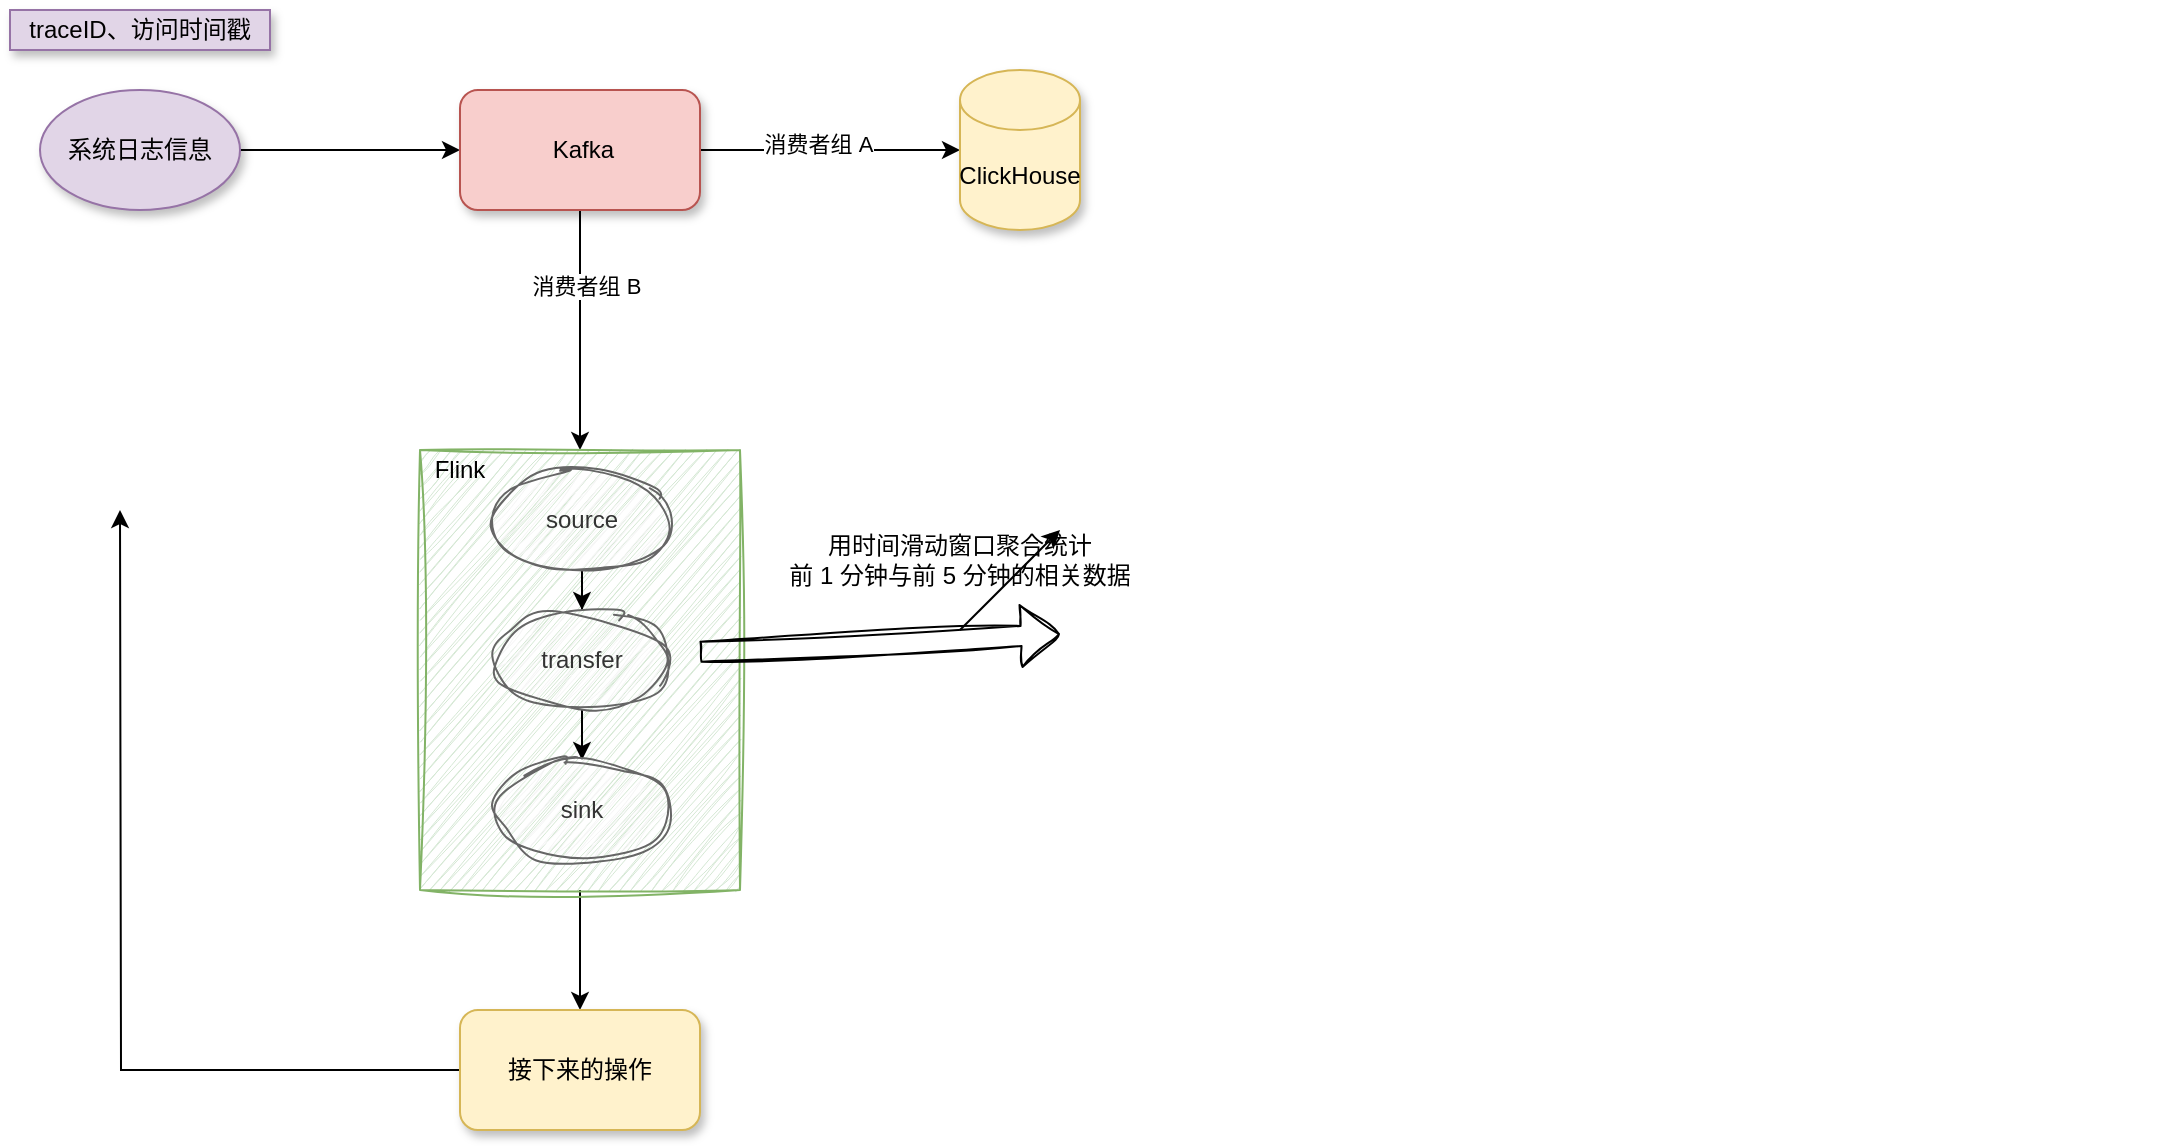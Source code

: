 <mxfile version="26.0.16">
  <diagram name="第 1 页" id="Po9Ez7BluTAXjHJc6wHh">
    <mxGraphModel dx="1220" dy="764" grid="1" gridSize="10" guides="1" tooltips="1" connect="1" arrows="1" fold="1" page="1" pageScale="1" pageWidth="827" pageHeight="1169" math="0" shadow="0">
      <root>
        <mxCell id="0" />
        <mxCell id="1" parent="0" />
        <mxCell id="PmTtEUhIxG9IhuHngzG6-4" style="edgeStyle=orthogonalEdgeStyle;rounded=0;orthogonalLoop=1;jettySize=auto;html=1;entryX=0;entryY=0.5;entryDx=0;entryDy=0;" edge="1" parent="1" source="PmTtEUhIxG9IhuHngzG6-1" target="PmTtEUhIxG9IhuHngzG6-3">
          <mxGeometry relative="1" as="geometry" />
        </mxCell>
        <mxCell id="PmTtEUhIxG9IhuHngzG6-1" value="系统日志信息" style="ellipse;whiteSpace=wrap;html=1;shadow=1;fillColor=#e1d5e7;strokeColor=#9673a6;" vertex="1" parent="1">
          <mxGeometry x="70" y="180" width="100" height="60" as="geometry" />
        </mxCell>
        <mxCell id="PmTtEUhIxG9IhuHngzG6-5" style="edgeStyle=orthogonalEdgeStyle;rounded=0;orthogonalLoop=1;jettySize=auto;html=1;" edge="1" parent="1" source="PmTtEUhIxG9IhuHngzG6-3" target="PmTtEUhIxG9IhuHngzG6-6">
          <mxGeometry relative="1" as="geometry">
            <mxPoint x="450" y="210" as="targetPoint" />
          </mxGeometry>
        </mxCell>
        <mxCell id="PmTtEUhIxG9IhuHngzG6-16" value="消费者组 A" style="edgeLabel;html=1;align=center;verticalAlign=middle;resizable=0;points=[];" vertex="1" connectable="0" parent="PmTtEUhIxG9IhuHngzG6-5">
          <mxGeometry x="-0.092" y="3" relative="1" as="geometry">
            <mxPoint as="offset" />
          </mxGeometry>
        </mxCell>
        <mxCell id="PmTtEUhIxG9IhuHngzG6-7" style="edgeStyle=orthogonalEdgeStyle;rounded=0;orthogonalLoop=1;jettySize=auto;html=1;entryX=0.5;entryY=0;entryDx=0;entryDy=0;" edge="1" parent="1" source="PmTtEUhIxG9IhuHngzG6-3" target="PmTtEUhIxG9IhuHngzG6-8">
          <mxGeometry relative="1" as="geometry">
            <mxPoint x="340" y="300" as="targetPoint" />
          </mxGeometry>
        </mxCell>
        <mxCell id="PmTtEUhIxG9IhuHngzG6-17" value="消费者组 B" style="edgeLabel;html=1;align=center;verticalAlign=middle;resizable=0;points=[];" vertex="1" connectable="0" parent="PmTtEUhIxG9IhuHngzG6-7">
          <mxGeometry x="-0.371" y="3" relative="1" as="geometry">
            <mxPoint as="offset" />
          </mxGeometry>
        </mxCell>
        <mxCell id="PmTtEUhIxG9IhuHngzG6-3" value="&amp;nbsp;Kafka" style="rounded=1;whiteSpace=wrap;html=1;fillColor=#f8cecc;strokeColor=#b85450;glass=0;shadow=1;" vertex="1" parent="1">
          <mxGeometry x="280" y="180" width="120" height="60" as="geometry" />
        </mxCell>
        <mxCell id="PmTtEUhIxG9IhuHngzG6-6" value="ClickHouse" style="shape=cylinder3;whiteSpace=wrap;html=1;boundedLbl=1;backgroundOutline=1;size=15;rotation=0;fillColor=#fff2cc;strokeColor=#d6b656;shadow=1;" vertex="1" parent="1">
          <mxGeometry x="530" y="170" width="60" height="80" as="geometry" />
        </mxCell>
        <mxCell id="PmTtEUhIxG9IhuHngzG6-21" style="edgeStyle=orthogonalEdgeStyle;rounded=0;orthogonalLoop=1;jettySize=auto;html=1;entryX=0.5;entryY=0;entryDx=0;entryDy=0;" edge="1" parent="1" source="PmTtEUhIxG9IhuHngzG6-8" target="PmTtEUhIxG9IhuHngzG6-20">
          <mxGeometry relative="1" as="geometry" />
        </mxCell>
        <mxCell id="PmTtEUhIxG9IhuHngzG6-8" value="" style="rounded=0;whiteSpace=wrap;html=1;fillColor=#d5e8d4;strokeColor=#82b366;sketch=1;curveFitting=1;jiggle=2;shadow=0;" vertex="1" parent="1">
          <mxGeometry x="260" y="360" width="160" height="220" as="geometry" />
        </mxCell>
        <mxCell id="PmTtEUhIxG9IhuHngzG6-15" value="traceID、访问时间戳" style="rounded=0;whiteSpace=wrap;html=1;fillColor=#e1d5e7;strokeColor=#9673a6;shadow=1;" vertex="1" parent="1">
          <mxGeometry x="55" y="140" width="130" height="20" as="geometry" />
        </mxCell>
        <mxCell id="PmTtEUhIxG9IhuHngzG6-18" value="Flink" style="text;html=1;align=center;verticalAlign=middle;whiteSpace=wrap;rounded=0;" vertex="1" parent="1">
          <mxGeometry x="260" y="360" width="40" height="20" as="geometry" />
        </mxCell>
        <mxCell id="PmTtEUhIxG9IhuHngzG6-33" style="edgeStyle=orthogonalEdgeStyle;rounded=0;orthogonalLoop=1;jettySize=auto;html=1;" edge="1" parent="1" source="PmTtEUhIxG9IhuHngzG6-20">
          <mxGeometry relative="1" as="geometry">
            <mxPoint x="110" y="390" as="targetPoint" />
          </mxGeometry>
        </mxCell>
        <mxCell id="PmTtEUhIxG9IhuHngzG6-20" value="接下来的操作" style="rounded=1;whiteSpace=wrap;html=1;fillColor=#fff2cc;strokeColor=#d6b656;shadow=1;" vertex="1" parent="1">
          <mxGeometry x="280" y="640" width="120" height="60" as="geometry" />
        </mxCell>
        <mxCell id="PmTtEUhIxG9IhuHngzG6-22" value="" style="shape=image;verticalLabelPosition=bottom;labelBackgroundColor=default;verticalAlign=top;aspect=fixed;imageAspect=0;image=https://pic1.zhimg.com/v2-81cf596abad9287e9b647b2a7215c430_1440w.jpg;" vertex="1" parent="1">
          <mxGeometry x="620" y="270" width="507.79" height="325.42" as="geometry" />
        </mxCell>
        <mxCell id="PmTtEUhIxG9IhuHngzG6-27" style="edgeStyle=orthogonalEdgeStyle;rounded=0;orthogonalLoop=1;jettySize=auto;html=1;" edge="1" parent="1" source="PmTtEUhIxG9IhuHngzG6-23" target="PmTtEUhIxG9IhuHngzG6-24">
          <mxGeometry relative="1" as="geometry" />
        </mxCell>
        <mxCell id="PmTtEUhIxG9IhuHngzG6-23" value="source" style="ellipse;whiteSpace=wrap;html=1;fillColor=#f5f5f5;fontColor=#333333;strokeColor=#666666;shadow=0;sketch=1;curveFitting=1;jiggle=2;" vertex="1" parent="1">
          <mxGeometry x="296" y="370" width="90" height="50" as="geometry" />
        </mxCell>
        <mxCell id="PmTtEUhIxG9IhuHngzG6-28" style="edgeStyle=orthogonalEdgeStyle;rounded=0;orthogonalLoop=1;jettySize=auto;html=1;entryX=0.5;entryY=0;entryDx=0;entryDy=0;" edge="1" parent="1" source="PmTtEUhIxG9IhuHngzG6-24" target="PmTtEUhIxG9IhuHngzG6-26">
          <mxGeometry relative="1" as="geometry" />
        </mxCell>
        <mxCell id="PmTtEUhIxG9IhuHngzG6-24" value="transfer" style="ellipse;whiteSpace=wrap;html=1;fillColor=#f5f5f5;fontColor=#333333;strokeColor=#666666;shadow=0;sketch=1;curveFitting=1;jiggle=2;" vertex="1" parent="1">
          <mxGeometry x="296" y="440" width="90" height="50" as="geometry" />
        </mxCell>
        <mxCell id="PmTtEUhIxG9IhuHngzG6-26" value="sink" style="ellipse;whiteSpace=wrap;html=1;fillColor=#f5f5f5;fontColor=#333333;strokeColor=#666666;shadow=0;sketch=1;curveFitting=1;jiggle=2;" vertex="1" parent="1">
          <mxGeometry x="296" y="515" width="90" height="50" as="geometry" />
        </mxCell>
        <mxCell id="PmTtEUhIxG9IhuHngzG6-29" value="" style="shape=flexArrow;endArrow=classic;html=1;rounded=0;sketch=1;curveFitting=1;jiggle=2;" edge="1" parent="1">
          <mxGeometry width="50" height="50" relative="1" as="geometry">
            <mxPoint x="400" y="460.86" as="sourcePoint" />
            <mxPoint x="580" y="452" as="targetPoint" />
          </mxGeometry>
        </mxCell>
        <mxCell id="PmTtEUhIxG9IhuHngzG6-30" value="用时间滑动窗口聚合统计&lt;br&gt;前 1 分钟与前 5 分钟的相关数据" style="text;html=1;align=center;verticalAlign=middle;whiteSpace=wrap;rounded=0;" vertex="1" parent="1">
          <mxGeometry x="440" y="390" width="180" height="50" as="geometry" />
        </mxCell>
        <mxCell id="PmTtEUhIxG9IhuHngzG6-32" value="" style="endArrow=classic;html=1;rounded=0;" edge="1" parent="1">
          <mxGeometry width="50" height="50" relative="1" as="geometry">
            <mxPoint x="530" y="450" as="sourcePoint" />
            <mxPoint x="580" y="400" as="targetPoint" />
          </mxGeometry>
        </mxCell>
      </root>
    </mxGraphModel>
  </diagram>
</mxfile>
